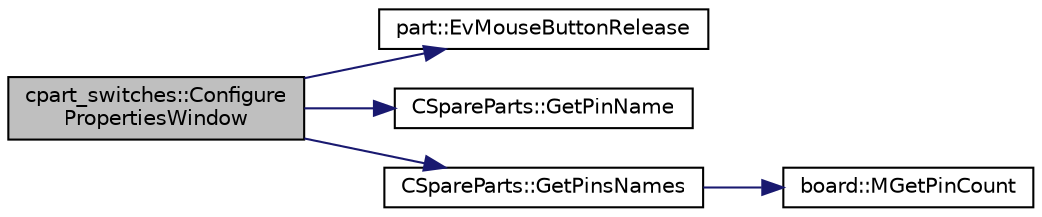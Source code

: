 digraph "cpart_switches::ConfigurePropertiesWindow"
{
 // LATEX_PDF_SIZE
  edge [fontname="Helvetica",fontsize="10",labelfontname="Helvetica",labelfontsize="10"];
  node [fontname="Helvetica",fontsize="10",shape=record];
  rankdir="LR";
  Node1 [label="cpart_switches::Configure\lPropertiesWindow",height=0.2,width=0.4,color="black", fillcolor="grey75", style="filled", fontcolor="black",tooltip="Called to configure the properties window."];
  Node1 -> Node2 [color="midnightblue",fontsize="10",style="solid",fontname="Helvetica"];
  Node2 [label="part::EvMouseButtonRelease",height=0.2,width=0.4,color="black", fillcolor="white", style="filled",URL="$classpart.html#ad99e90d6389a2cbbca423ec7e9371f49",tooltip="Event handler on the part."];
  Node1 -> Node3 [color="midnightblue",fontsize="10",style="solid",fontname="Helvetica"];
  Node3 [label="CSpareParts::GetPinName",height=0.2,width=0.4,color="black", fillcolor="white", style="filled",URL="$class_c_spare_parts.html#a56db36d1a8c49ca039b5feb083f4fed0",tooltip="Return the name of one pin."];
  Node1 -> Node4 [color="midnightblue",fontsize="10",style="solid",fontname="Helvetica"];
  Node4 [label="CSpareParts::GetPinsNames",height=0.2,width=0.4,color="black", fillcolor="white", style="filled",URL="$class_c_spare_parts.html#aafd37c23afd7ccd809ab85032a479a62",tooltip="Return the name of all pins."];
  Node4 -> Node5 [color="midnightblue",fontsize="10",style="solid",fontname="Helvetica"];
  Node5 [label="board::MGetPinCount",height=0.2,width=0.4,color="black", fillcolor="white", style="filled",URL="$classboard.html#a670f0ecc8e8b3208a863588ebfeef533",tooltip="board microcontroller pin count"];
}
